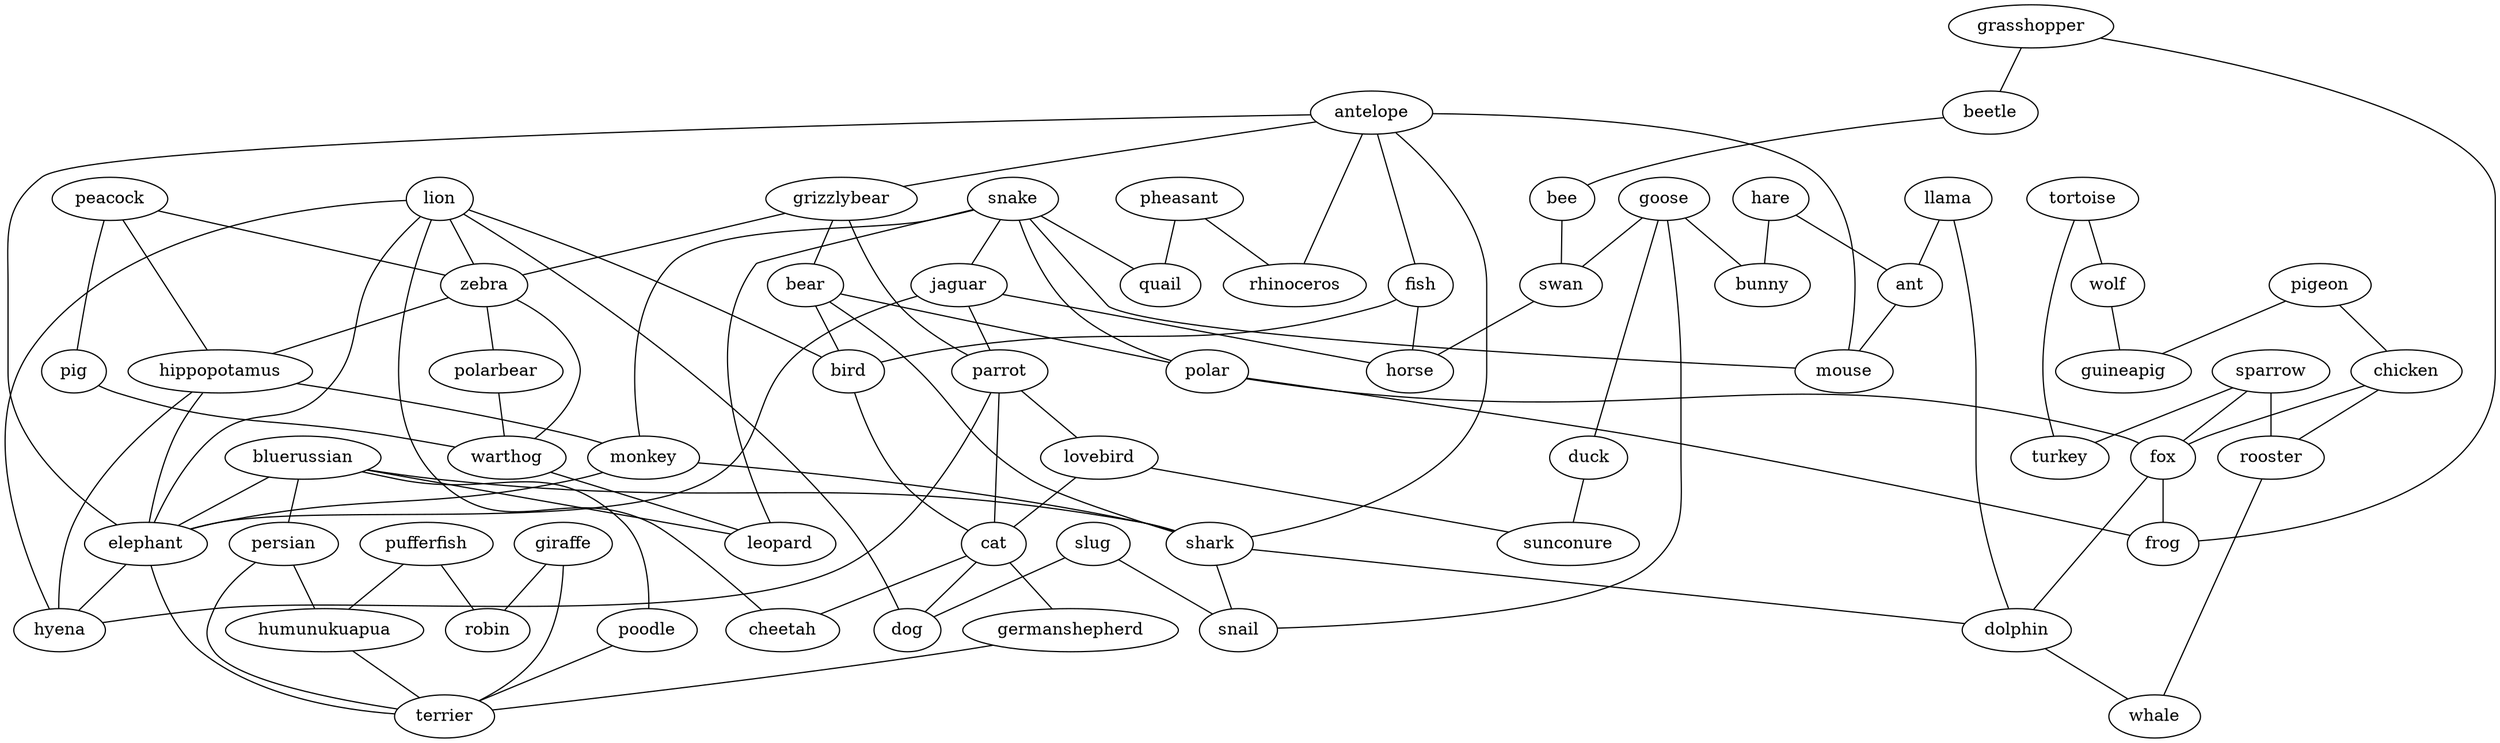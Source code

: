 strict graph  {
	peacock -- zebra	 [weight=1];
	peacock -- hippopotamus	 [weight=1];
	peacock -- pig	 [weight=1];
	antelope -- grizzlybear	 [weight=1];
	antelope -- fish	 [weight=1];
	antelope -- shark	 [weight=1];
	antelope -- mouse	 [weight=1];
	antelope -- rhinoceros	 [weight=1];
	antelope -- elephant	 [weight=1];
	pheasant -- quail	 [weight=1];
	pheasant -- rhinoceros	 [weight=1];
	sparrow -- fox	 [weight=1];
	sparrow -- turkey	 [weight=1];
	sparrow -- rooster	 [weight=1];
	pigeon -- chicken	 [weight=1];
	pigeon -- guineapig	 [weight=1];
	chicken -- fox	 [weight=1];
	chicken -- rooster	 [weight=1];
	grizzlybear -- bear	 [weight=1];
	grizzlybear -- parrot	 [weight=1];
	grizzlybear -- zebra	 [weight=1];
	bear -- polar	 [weight=1];
	bear -- bird	 [weight=1];
	bear -- shark	 [weight=1];
	giraffe -- robin	 [weight=1];
	giraffe -- terrier	 [weight=1];
	snake -- jaguar	 [weight=1];
	snake -- polar	 [weight=1];
	snake -- monkey	 [weight=1];
	snake -- quail	 [weight=1];
	snake -- mouse	 [weight=1];
	snake -- leopard	 [weight=1];
	llama -- dolphin	 [weight=1];
	llama -- ant	 [weight=1];
	jaguar -- parrot	 [weight=1];
	jaguar -- horse	 [weight=1];
	jaguar -- elephant	 [weight=1];
	parrot -- lovebird	 [weight=1];
	parrot -- cat	 [weight=1];
	parrot -- hyena	 [weight=1];
	bluerussian -- persian	 [weight=1];
	bluerussian -- poodle	 [weight=1];
	bluerussian -- shark	 [weight=1];
	bluerussian -- elephant	 [weight=1];
	bluerussian -- leopard	 [weight=1];
	polar -- fox	 [weight=1];
	polar -- frog	 [weight=1];
	fish -- bird	 [weight=1];
	fish -- horse	 [weight=1];
	grasshopper -- beetle	 [weight=1];
	grasshopper -- frog	 [weight=1];
	goose -- swan	 [weight=1];
	goose -- duck	 [weight=1];
	goose -- bunny	 [weight=1];
	goose -- snail	 [weight=1];
	lion -- zebra	 [weight=1];
	lion -- bird	 [weight=1];
	lion -- elephant	 [weight=1];
	lion -- cheetah	 [weight=1];
	lion -- dog	 [weight=1];
	lion -- hyena	 [weight=1];
	persian -- humunukuapua	 [weight=1];
	persian -- terrier	 [weight=1];
	zebra -- hippopotamus	 [weight=1];
	zebra -- polarbear	 [weight=1];
	zebra -- warthog	 [weight=1];
	beetle -- bee	 [weight=1];
	bee -- swan	 [weight=1];
	hippopotamus -- monkey	 [weight=1];
	hippopotamus -- elephant	 [weight=1];
	hippopotamus -- hyena	 [weight=1];
	fox -- frog	 [weight=1];
	fox -- dolphin	 [weight=1];
	lovebird -- sunconure	 [weight=1];
	lovebird -- cat	 [weight=1];
	bird -- cat	 [weight=1];
	slug -- snail	 [weight=1];
	slug -- dog	 [weight=1];
	tortoise -- wolf	 [weight=1];
	tortoise -- turkey	 [weight=1];
	wolf -- guineapig	 [weight=1];
	swan -- horse	 [weight=1];
	duck -- sunconure	 [weight=1];
	monkey -- shark	 [weight=1];
	monkey -- elephant	 [weight=1];
	poodle -- terrier	 [weight=1];
	hare -- ant	 [weight=1];
	hare -- bunny	 [weight=1];
	polarbear -- warthog	 [weight=1];
	pufferfish -- robin	 [weight=1];
	pufferfish -- humunukuapua	 [weight=1];
	rooster -- whale	 [weight=1];
	cat -- cheetah	 [weight=1];
	cat -- germanshepherd	 [weight=1];
	cat -- dog	 [weight=1];
	shark -- dolphin	 [weight=1];
	shark -- snail	 [weight=1];
	dolphin -- whale	 [weight=1];
	pig -- warthog	 [weight=1];
	ant -- mouse	 [weight=1];
	warthog -- leopard	 [weight=1];
	humunukuapua -- terrier	 [weight=1];
	elephant -- terrier	 [weight=1];
	elephant -- hyena	 [weight=1];
	germanshepherd -- terrier	 [weight=1];
}
